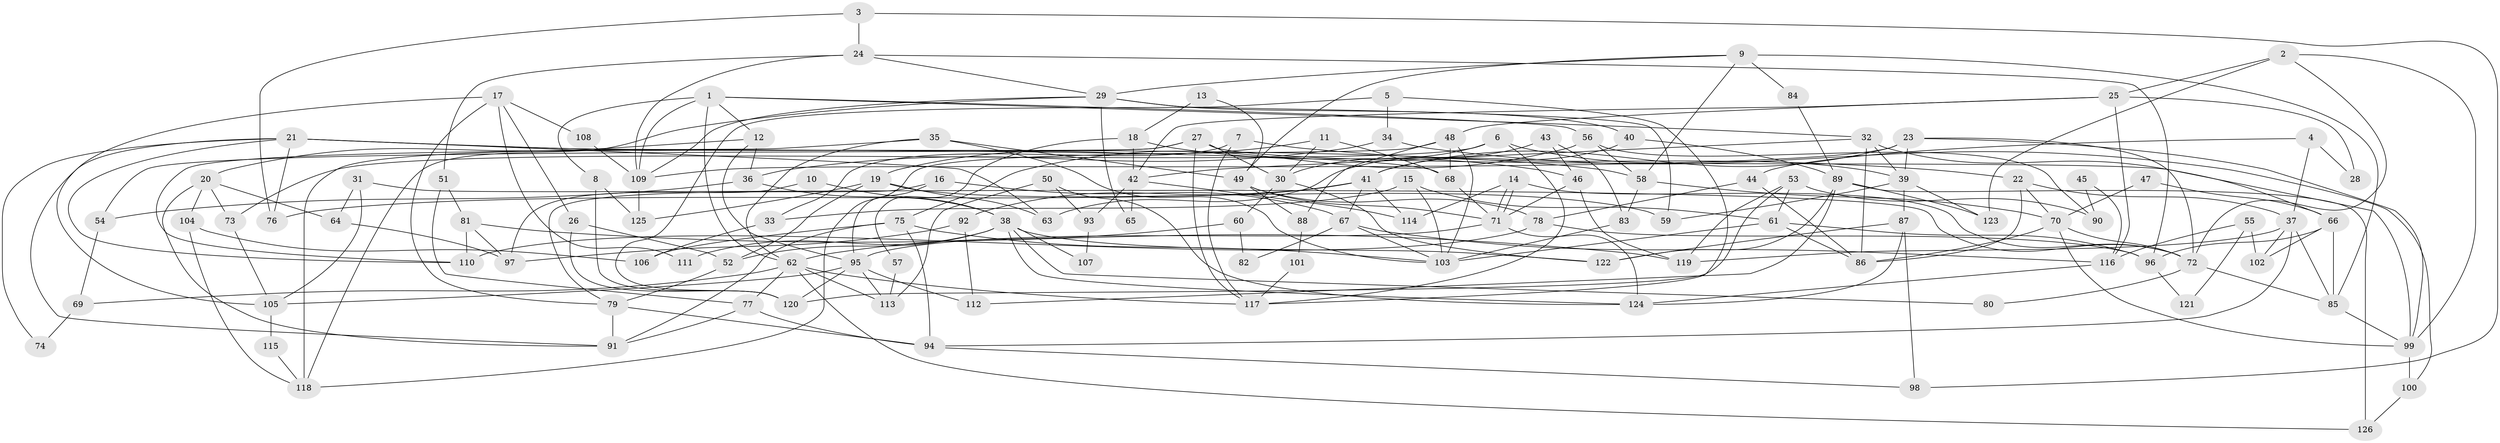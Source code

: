// Generated by graph-tools (version 1.1) at 2025/02/03/09/25 03:02:13]
// undirected, 126 vertices, 252 edges
graph export_dot {
graph [start="1"]
  node [color=gray90,style=filled];
  1;
  2;
  3;
  4;
  5;
  6;
  7;
  8;
  9;
  10;
  11;
  12;
  13;
  14;
  15;
  16;
  17;
  18;
  19;
  20;
  21;
  22;
  23;
  24;
  25;
  26;
  27;
  28;
  29;
  30;
  31;
  32;
  33;
  34;
  35;
  36;
  37;
  38;
  39;
  40;
  41;
  42;
  43;
  44;
  45;
  46;
  47;
  48;
  49;
  50;
  51;
  52;
  53;
  54;
  55;
  56;
  57;
  58;
  59;
  60;
  61;
  62;
  63;
  64;
  65;
  66;
  67;
  68;
  69;
  70;
  71;
  72;
  73;
  74;
  75;
  76;
  77;
  78;
  79;
  80;
  81;
  82;
  83;
  84;
  85;
  86;
  87;
  88;
  89;
  90;
  91;
  92;
  93;
  94;
  95;
  96;
  97;
  98;
  99;
  100;
  101;
  102;
  103;
  104;
  105;
  106;
  107;
  108;
  109;
  110;
  111;
  112;
  113;
  114;
  115;
  116;
  117;
  118;
  119;
  120;
  121;
  122;
  123;
  124;
  125;
  126;
  1 -- 109;
  1 -- 32;
  1 -- 8;
  1 -- 12;
  1 -- 56;
  1 -- 62;
  2 -- 72;
  2 -- 99;
  2 -- 25;
  2 -- 123;
  3 -- 98;
  3 -- 76;
  3 -- 24;
  4 -- 37;
  4 -- 44;
  4 -- 28;
  5 -- 117;
  5 -- 120;
  5 -- 34;
  6 -- 73;
  6 -- 39;
  6 -- 30;
  6 -- 117;
  7 -- 22;
  7 -- 117;
  7 -- 33;
  8 -- 125;
  8 -- 120;
  9 -- 29;
  9 -- 58;
  9 -- 49;
  9 -- 84;
  9 -- 85;
  10 -- 38;
  10 -- 97;
  11 -- 30;
  11 -- 68;
  11 -- 19;
  12 -- 95;
  12 -- 20;
  12 -- 36;
  13 -- 49;
  13 -- 18;
  14 -- 71;
  14 -- 71;
  14 -- 72;
  14 -- 114;
  15 -- 61;
  15 -- 103;
  15 -- 33;
  16 -- 79;
  16 -- 95;
  16 -- 67;
  17 -- 79;
  17 -- 26;
  17 -- 105;
  17 -- 108;
  17 -- 111;
  18 -- 42;
  18 -- 46;
  18 -- 57;
  19 -- 52;
  19 -- 59;
  19 -- 63;
  19 -- 125;
  20 -- 104;
  20 -- 64;
  20 -- 73;
  20 -- 91;
  21 -- 68;
  21 -- 110;
  21 -- 58;
  21 -- 63;
  21 -- 74;
  21 -- 76;
  21 -- 91;
  22 -- 86;
  22 -- 37;
  22 -- 70;
  23 -- 41;
  23 -- 72;
  23 -- 39;
  23 -- 99;
  23 -- 109;
  24 -- 29;
  24 -- 51;
  24 -- 96;
  24 -- 109;
  25 -- 116;
  25 -- 28;
  25 -- 42;
  25 -- 48;
  26 -- 52;
  26 -- 120;
  27 -- 99;
  27 -- 117;
  27 -- 30;
  27 -- 54;
  27 -- 110;
  29 -- 118;
  29 -- 109;
  29 -- 40;
  29 -- 59;
  29 -- 65;
  30 -- 60;
  30 -- 122;
  31 -- 72;
  31 -- 105;
  31 -- 64;
  32 -- 86;
  32 -- 39;
  32 -- 42;
  32 -- 66;
  33 -- 106;
  34 -- 100;
  34 -- 36;
  35 -- 49;
  35 -- 62;
  35 -- 103;
  35 -- 118;
  36 -- 38;
  36 -- 54;
  37 -- 85;
  37 -- 94;
  37 -- 102;
  37 -- 119;
  38 -- 122;
  38 -- 52;
  38 -- 80;
  38 -- 107;
  38 -- 111;
  38 -- 124;
  39 -- 59;
  39 -- 87;
  39 -- 123;
  40 -- 41;
  40 -- 89;
  41 -- 67;
  41 -- 114;
  41 -- 76;
  41 -- 92;
  42 -- 65;
  42 -- 93;
  42 -- 114;
  43 -- 63;
  43 -- 46;
  43 -- 83;
  44 -- 78;
  44 -- 86;
  45 -- 116;
  45 -- 90;
  46 -- 119;
  46 -- 71;
  47 -- 70;
  47 -- 66;
  48 -- 103;
  48 -- 68;
  48 -- 88;
  48 -- 118;
  49 -- 71;
  49 -- 78;
  49 -- 88;
  50 -- 124;
  50 -- 113;
  50 -- 93;
  51 -- 81;
  51 -- 77;
  52 -- 79;
  53 -- 61;
  53 -- 120;
  53 -- 90;
  53 -- 119;
  54 -- 69;
  55 -- 102;
  55 -- 116;
  55 -- 121;
  56 -- 75;
  56 -- 58;
  56 -- 90;
  57 -- 113;
  58 -- 70;
  58 -- 83;
  60 -- 62;
  60 -- 82;
  61 -- 96;
  61 -- 103;
  61 -- 86;
  62 -- 77;
  62 -- 69;
  62 -- 113;
  62 -- 117;
  62 -- 126;
  64 -- 97;
  66 -- 85;
  66 -- 96;
  66 -- 102;
  67 -- 103;
  67 -- 82;
  67 -- 116;
  68 -- 71;
  69 -- 74;
  70 -- 72;
  70 -- 86;
  70 -- 99;
  71 -- 124;
  71 -- 95;
  72 -- 85;
  72 -- 80;
  73 -- 105;
  75 -- 103;
  75 -- 91;
  75 -- 94;
  75 -- 106;
  77 -- 91;
  77 -- 94;
  78 -- 96;
  78 -- 110;
  79 -- 94;
  79 -- 91;
  81 -- 110;
  81 -- 119;
  81 -- 97;
  83 -- 103;
  84 -- 89;
  85 -- 99;
  87 -- 122;
  87 -- 98;
  87 -- 124;
  88 -- 101;
  89 -- 123;
  89 -- 112;
  89 -- 122;
  89 -- 126;
  92 -- 97;
  92 -- 112;
  93 -- 107;
  94 -- 98;
  95 -- 112;
  95 -- 105;
  95 -- 113;
  95 -- 120;
  96 -- 121;
  99 -- 100;
  100 -- 126;
  101 -- 117;
  104 -- 106;
  104 -- 118;
  105 -- 115;
  108 -- 109;
  109 -- 125;
  115 -- 118;
  116 -- 124;
}
